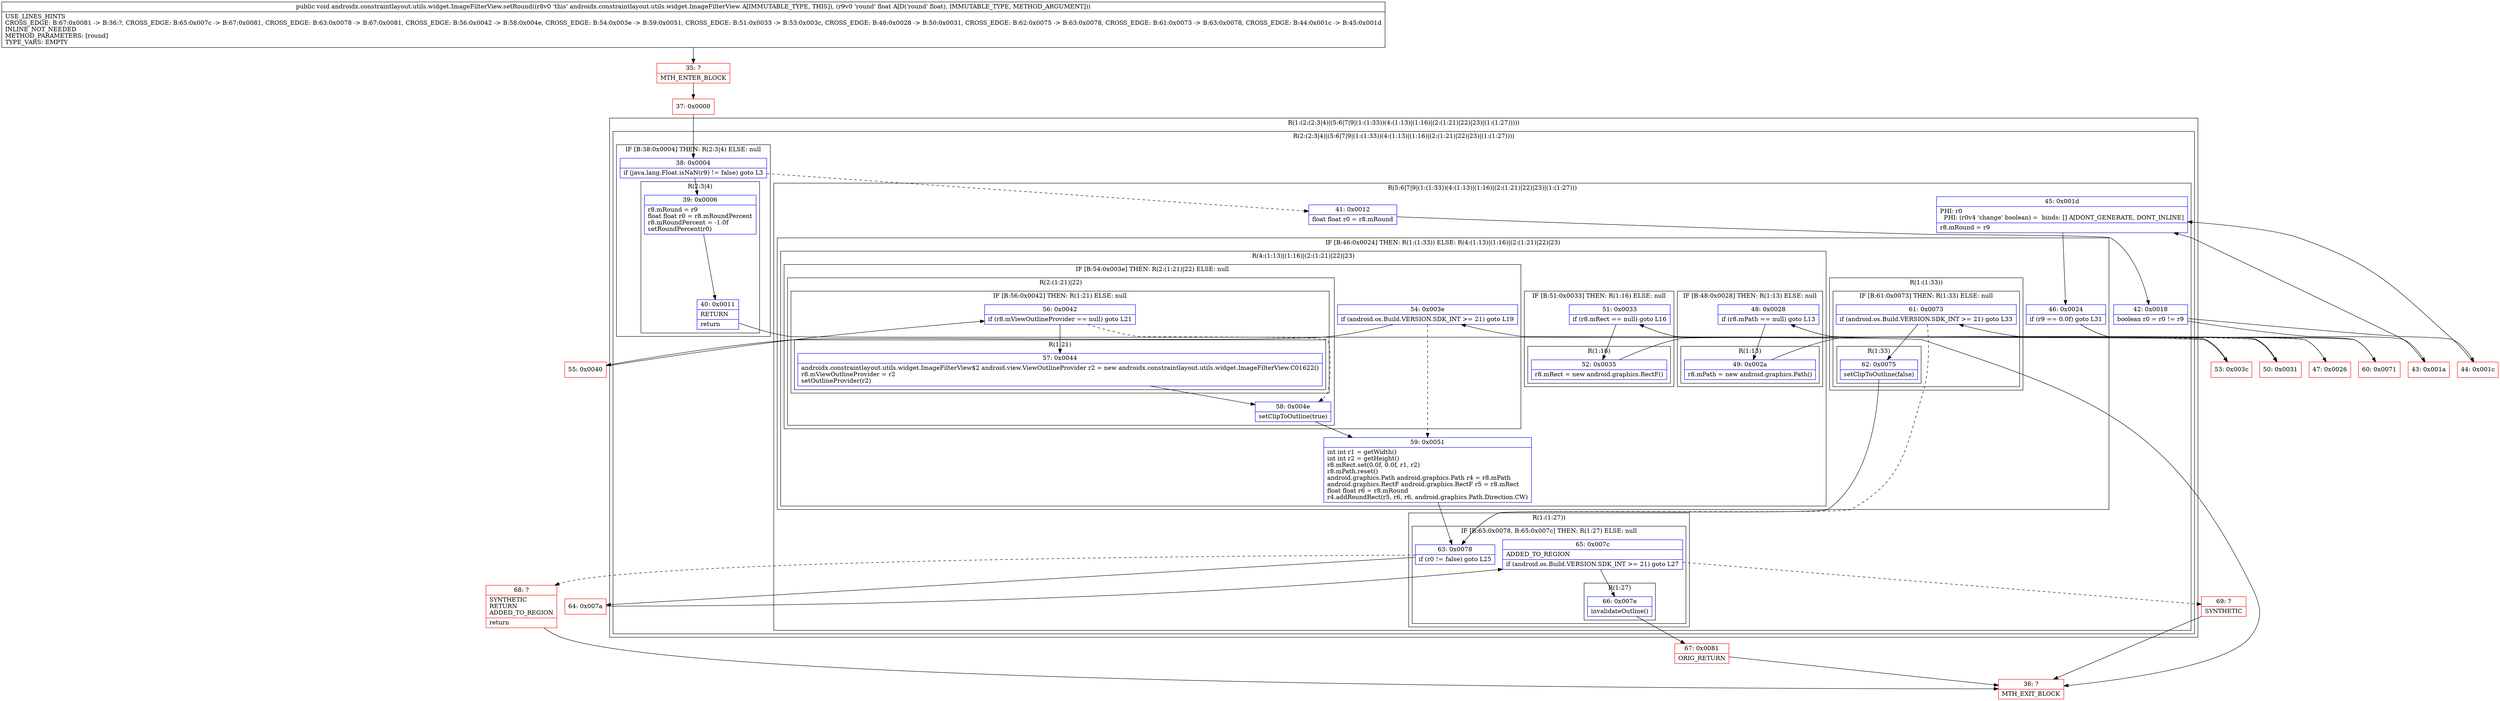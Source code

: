 digraph "CFG forandroidx.constraintlayout.utils.widget.ImageFilterView.setRound(F)V" {
subgraph cluster_Region_773886870 {
label = "R(1:(2:(2:3|4)|(5:6|7|9|(1:(1:33))(4:(1:13)|(1:16)|(2:(1:21)|22)|23)|(1:(1:27)))))";
node [shape=record,color=blue];
subgraph cluster_Region_1216251793 {
label = "R(2:(2:3|4)|(5:6|7|9|(1:(1:33))(4:(1:13)|(1:16)|(2:(1:21)|22)|23)|(1:(1:27))))";
node [shape=record,color=blue];
subgraph cluster_IfRegion_1529342024 {
label = "IF [B:38:0x0004] THEN: R(2:3|4) ELSE: null";
node [shape=record,color=blue];
Node_38 [shape=record,label="{38\:\ 0x0004|if (java.lang.Float.isNaN(r9) != false) goto L3\l}"];
subgraph cluster_Region_1204053204 {
label = "R(2:3|4)";
node [shape=record,color=blue];
Node_39 [shape=record,label="{39\:\ 0x0006|r8.mRound = r9\lfloat float r0 = r8.mRoundPercent\lr8.mRoundPercent = \-1.0f\lsetRoundPercent(r0)\l}"];
Node_40 [shape=record,label="{40\:\ 0x0011|RETURN\l|return\l}"];
}
}
subgraph cluster_Region_1568024163 {
label = "R(5:6|7|9|(1:(1:33))(4:(1:13)|(1:16)|(2:(1:21)|22)|23)|(1:(1:27)))";
node [shape=record,color=blue];
Node_41 [shape=record,label="{41\:\ 0x0012|float float r0 = r8.mRound\l}"];
Node_42 [shape=record,label="{42\:\ 0x0018|boolean r0 = r0 != r9\l}"];
Node_45 [shape=record,label="{45\:\ 0x001d|PHI: r0 \l  PHI: (r0v4 'change' boolean) =  binds: [] A[DONT_GENERATE, DONT_INLINE]\l|r8.mRound = r9\l}"];
subgraph cluster_IfRegion_955511268 {
label = "IF [B:46:0x0024] THEN: R(1:(1:33)) ELSE: R(4:(1:13)|(1:16)|(2:(1:21)|22)|23)";
node [shape=record,color=blue];
Node_46 [shape=record,label="{46\:\ 0x0024|if (r9 == 0.0f) goto L31\l}"];
subgraph cluster_Region_308640079 {
label = "R(1:(1:33))";
node [shape=record,color=blue];
subgraph cluster_IfRegion_773531293 {
label = "IF [B:61:0x0073] THEN: R(1:33) ELSE: null";
node [shape=record,color=blue];
Node_61 [shape=record,label="{61\:\ 0x0073|if (android.os.Build.VERSION.SDK_INT \>= 21) goto L33\l}"];
subgraph cluster_Region_1243283134 {
label = "R(1:33)";
node [shape=record,color=blue];
Node_62 [shape=record,label="{62\:\ 0x0075|setClipToOutline(false)\l}"];
}
}
}
subgraph cluster_Region_1713768480 {
label = "R(4:(1:13)|(1:16)|(2:(1:21)|22)|23)";
node [shape=record,color=blue];
subgraph cluster_IfRegion_1832995528 {
label = "IF [B:48:0x0028] THEN: R(1:13) ELSE: null";
node [shape=record,color=blue];
Node_48 [shape=record,label="{48\:\ 0x0028|if (r8.mPath == null) goto L13\l}"];
subgraph cluster_Region_1415051566 {
label = "R(1:13)";
node [shape=record,color=blue];
Node_49 [shape=record,label="{49\:\ 0x002a|r8.mPath = new android.graphics.Path()\l}"];
}
}
subgraph cluster_IfRegion_588190455 {
label = "IF [B:51:0x0033] THEN: R(1:16) ELSE: null";
node [shape=record,color=blue];
Node_51 [shape=record,label="{51\:\ 0x0033|if (r8.mRect == null) goto L16\l}"];
subgraph cluster_Region_1056831270 {
label = "R(1:16)";
node [shape=record,color=blue];
Node_52 [shape=record,label="{52\:\ 0x0035|r8.mRect = new android.graphics.RectF()\l}"];
}
}
subgraph cluster_IfRegion_1494084923 {
label = "IF [B:54:0x003e] THEN: R(2:(1:21)|22) ELSE: null";
node [shape=record,color=blue];
Node_54 [shape=record,label="{54\:\ 0x003e|if (android.os.Build.VERSION.SDK_INT \>= 21) goto L19\l}"];
subgraph cluster_Region_846782909 {
label = "R(2:(1:21)|22)";
node [shape=record,color=blue];
subgraph cluster_IfRegion_1773917615 {
label = "IF [B:56:0x0042] THEN: R(1:21) ELSE: null";
node [shape=record,color=blue];
Node_56 [shape=record,label="{56\:\ 0x0042|if (r8.mViewOutlineProvider == null) goto L21\l}"];
subgraph cluster_Region_728570596 {
label = "R(1:21)";
node [shape=record,color=blue];
Node_57 [shape=record,label="{57\:\ 0x0044|androidx.constraintlayout.utils.widget.ImageFilterView$2 android.view.ViewOutlineProvider r2 = new androidx.constraintlayout.utils.widget.ImageFilterView.C01622()\lr8.mViewOutlineProvider = r2\lsetOutlineProvider(r2)\l}"];
}
}
Node_58 [shape=record,label="{58\:\ 0x004e|setClipToOutline(true)\l}"];
}
}
Node_59 [shape=record,label="{59\:\ 0x0051|int int r1 = getWidth()\lint int r2 = getHeight()\lr8.mRect.set(0.0f, 0.0f, r1, r2)\lr8.mPath.reset()\landroid.graphics.Path android.graphics.Path r4 = r8.mPath\landroid.graphics.RectF android.graphics.RectF r5 = r8.mRect\lfloat float r6 = r8.mRound\lr4.addRoundRect(r5, r6, r6, android.graphics.Path.Direction.CW)\l}"];
}
}
subgraph cluster_Region_942562169 {
label = "R(1:(1:27))";
node [shape=record,color=blue];
subgraph cluster_IfRegion_365157304 {
label = "IF [B:63:0x0078, B:65:0x007c] THEN: R(1:27) ELSE: null";
node [shape=record,color=blue];
Node_63 [shape=record,label="{63\:\ 0x0078|if (r0 != false) goto L25\l}"];
Node_65 [shape=record,label="{65\:\ 0x007c|ADDED_TO_REGION\l|if (android.os.Build.VERSION.SDK_INT \>= 21) goto L27\l}"];
subgraph cluster_Region_251403634 {
label = "R(1:27)";
node [shape=record,color=blue];
Node_66 [shape=record,label="{66\:\ 0x007e|invalidateOutline()\l}"];
}
}
}
}
}
}
Node_35 [shape=record,color=red,label="{35\:\ ?|MTH_ENTER_BLOCK\l}"];
Node_37 [shape=record,color=red,label="{37\:\ 0x0000}"];
Node_36 [shape=record,color=red,label="{36\:\ ?|MTH_EXIT_BLOCK\l}"];
Node_43 [shape=record,color=red,label="{43\:\ 0x001a}"];
Node_47 [shape=record,color=red,label="{47\:\ 0x0026}"];
Node_50 [shape=record,color=red,label="{50\:\ 0x0031}"];
Node_53 [shape=record,color=red,label="{53\:\ 0x003c}"];
Node_55 [shape=record,color=red,label="{55\:\ 0x0040}"];
Node_64 [shape=record,color=red,label="{64\:\ 0x007a}"];
Node_67 [shape=record,color=red,label="{67\:\ 0x0081|ORIG_RETURN\l}"];
Node_69 [shape=record,color=red,label="{69\:\ ?|SYNTHETIC\l}"];
Node_68 [shape=record,color=red,label="{68\:\ ?|SYNTHETIC\lRETURN\lADDED_TO_REGION\l|return\l}"];
Node_60 [shape=record,color=red,label="{60\:\ 0x0071}"];
Node_44 [shape=record,color=red,label="{44\:\ 0x001c}"];
MethodNode[shape=record,label="{public void androidx.constraintlayout.utils.widget.ImageFilterView.setRound((r8v0 'this' androidx.constraintlayout.utils.widget.ImageFilterView A[IMMUTABLE_TYPE, THIS]), (r9v0 'round' float A[D('round' float), IMMUTABLE_TYPE, METHOD_ARGUMENT]))  | USE_LINES_HINTS\lCROSS_EDGE: B:67:0x0081 \-\> B:36:?, CROSS_EDGE: B:65:0x007c \-\> B:67:0x0081, CROSS_EDGE: B:63:0x0078 \-\> B:67:0x0081, CROSS_EDGE: B:56:0x0042 \-\> B:58:0x004e, CROSS_EDGE: B:54:0x003e \-\> B:59:0x0051, CROSS_EDGE: B:51:0x0033 \-\> B:53:0x003c, CROSS_EDGE: B:48:0x0028 \-\> B:50:0x0031, CROSS_EDGE: B:62:0x0075 \-\> B:63:0x0078, CROSS_EDGE: B:61:0x0073 \-\> B:63:0x0078, CROSS_EDGE: B:44:0x001c \-\> B:45:0x001d\lINLINE_NOT_NEEDED\lMETHOD_PARAMETERS: [round]\lTYPE_VARS: EMPTY\l}"];
MethodNode -> Node_35;Node_38 -> Node_39;
Node_38 -> Node_41[style=dashed];
Node_39 -> Node_40;
Node_40 -> Node_36;
Node_41 -> Node_42;
Node_42 -> Node_43;
Node_42 -> Node_44;
Node_45 -> Node_46;
Node_46 -> Node_47[style=dashed];
Node_46 -> Node_60;
Node_61 -> Node_62;
Node_61 -> Node_63[style=dashed];
Node_62 -> Node_63;
Node_48 -> Node_49;
Node_48 -> Node_50[style=dashed];
Node_49 -> Node_50;
Node_51 -> Node_52;
Node_51 -> Node_53[style=dashed];
Node_52 -> Node_53;
Node_54 -> Node_55;
Node_54 -> Node_59[style=dashed];
Node_56 -> Node_57;
Node_56 -> Node_58[style=dashed];
Node_57 -> Node_58;
Node_58 -> Node_59;
Node_59 -> Node_63;
Node_63 -> Node_64;
Node_63 -> Node_68[style=dashed];
Node_65 -> Node_66;
Node_65 -> Node_69[style=dashed];
Node_66 -> Node_67;
Node_35 -> Node_37;
Node_37 -> Node_38;
Node_43 -> Node_45;
Node_47 -> Node_48;
Node_50 -> Node_51;
Node_53 -> Node_54;
Node_55 -> Node_56;
Node_64 -> Node_65;
Node_67 -> Node_36;
Node_69 -> Node_36;
Node_68 -> Node_36;
Node_60 -> Node_61;
Node_44 -> Node_45;
}

